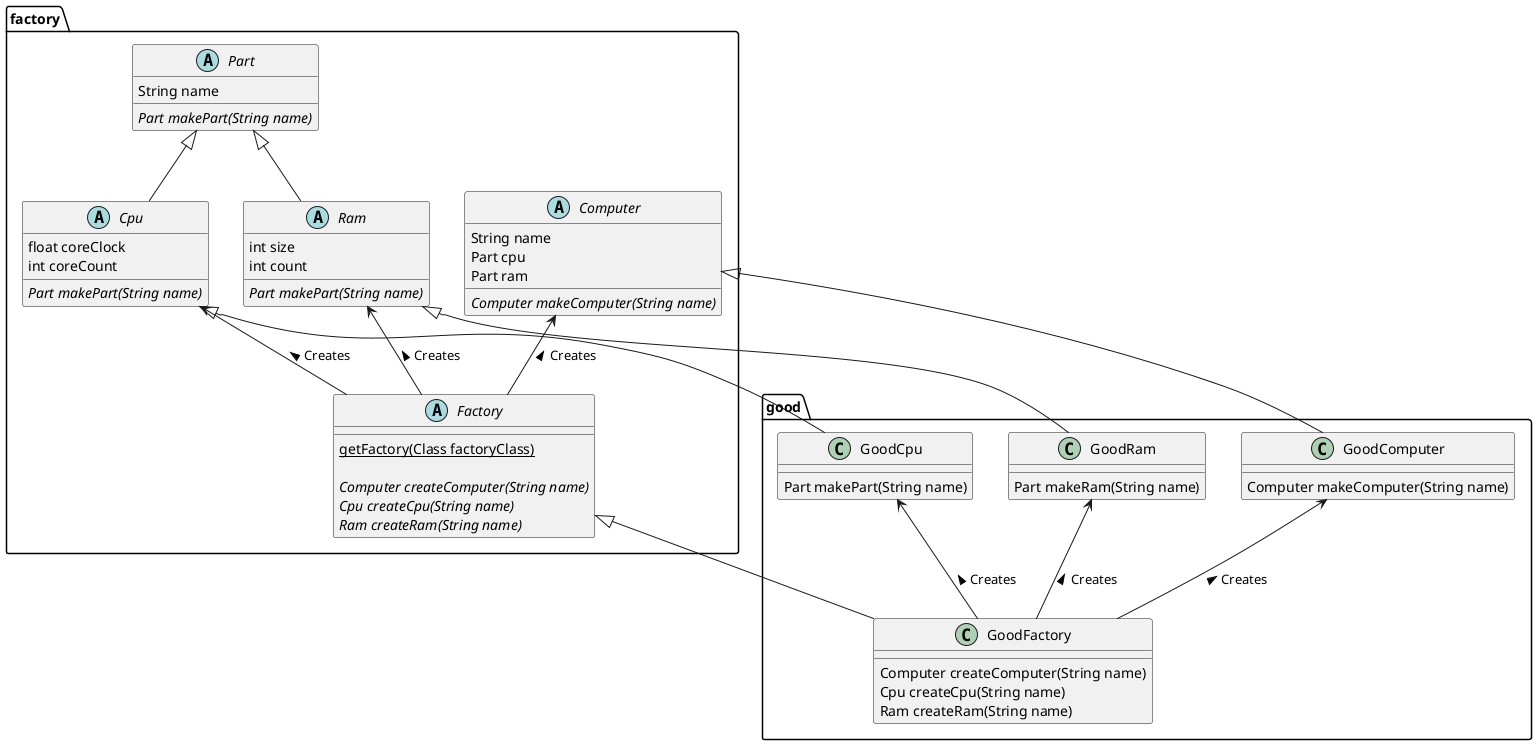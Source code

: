 @startuml

package factory <<Folder>> {
	abstract class Part {
		String name

		{abstract} Part makePart(String name)
	}

	abstract class Cpu {
		float coreClock
		int coreCount

		{abstract} Part makePart(String name)
	}

	abstract class Ram {
		int size
		int count

		{abstract} Part makePart(String name)
	}

	abstract class Computer {
		String name
		Part cpu
		Part ram

		{abstract} Computer makeComputer(String name)
	}

	abstract class Factory {
		{static} getFactory(Class factoryClass)

		{abstract} Computer createComputer(String name)
		{abstract} Cpu createCpu(String name)
		{abstract} Ram createRam(String name)
	}
}

package good <<folder>> {
	class GoodCpu {
		Part makePart(String name)
	}

	class GoodRam {
		Part makeRam(String name)
	}

	class GoodComputer {
		Computer makeComputer(String name)
	}

	class GoodFactory {
		Computer createComputer(String name)
		Cpu createCpu(String name)
		Ram createRam(String name)
	}
}

Factory <|-- GoodFactory
Part <|-down- Cpu
Part <|-down- Ram
Cpu <|-- GoodCpu
Ram <|-- GoodRam
Computer <|-down- GoodComputer

Cpu <-down- Factory : < Creates
Ram <-down- Factory : < Creates
Computer <-down- Factory : < Creates

GoodCpu <-- GoodFactory : < Creates
GoodRam <-- GoodFactory : < Creates
GoodComputer <-- GoodFactory : < Creates



@enduml
